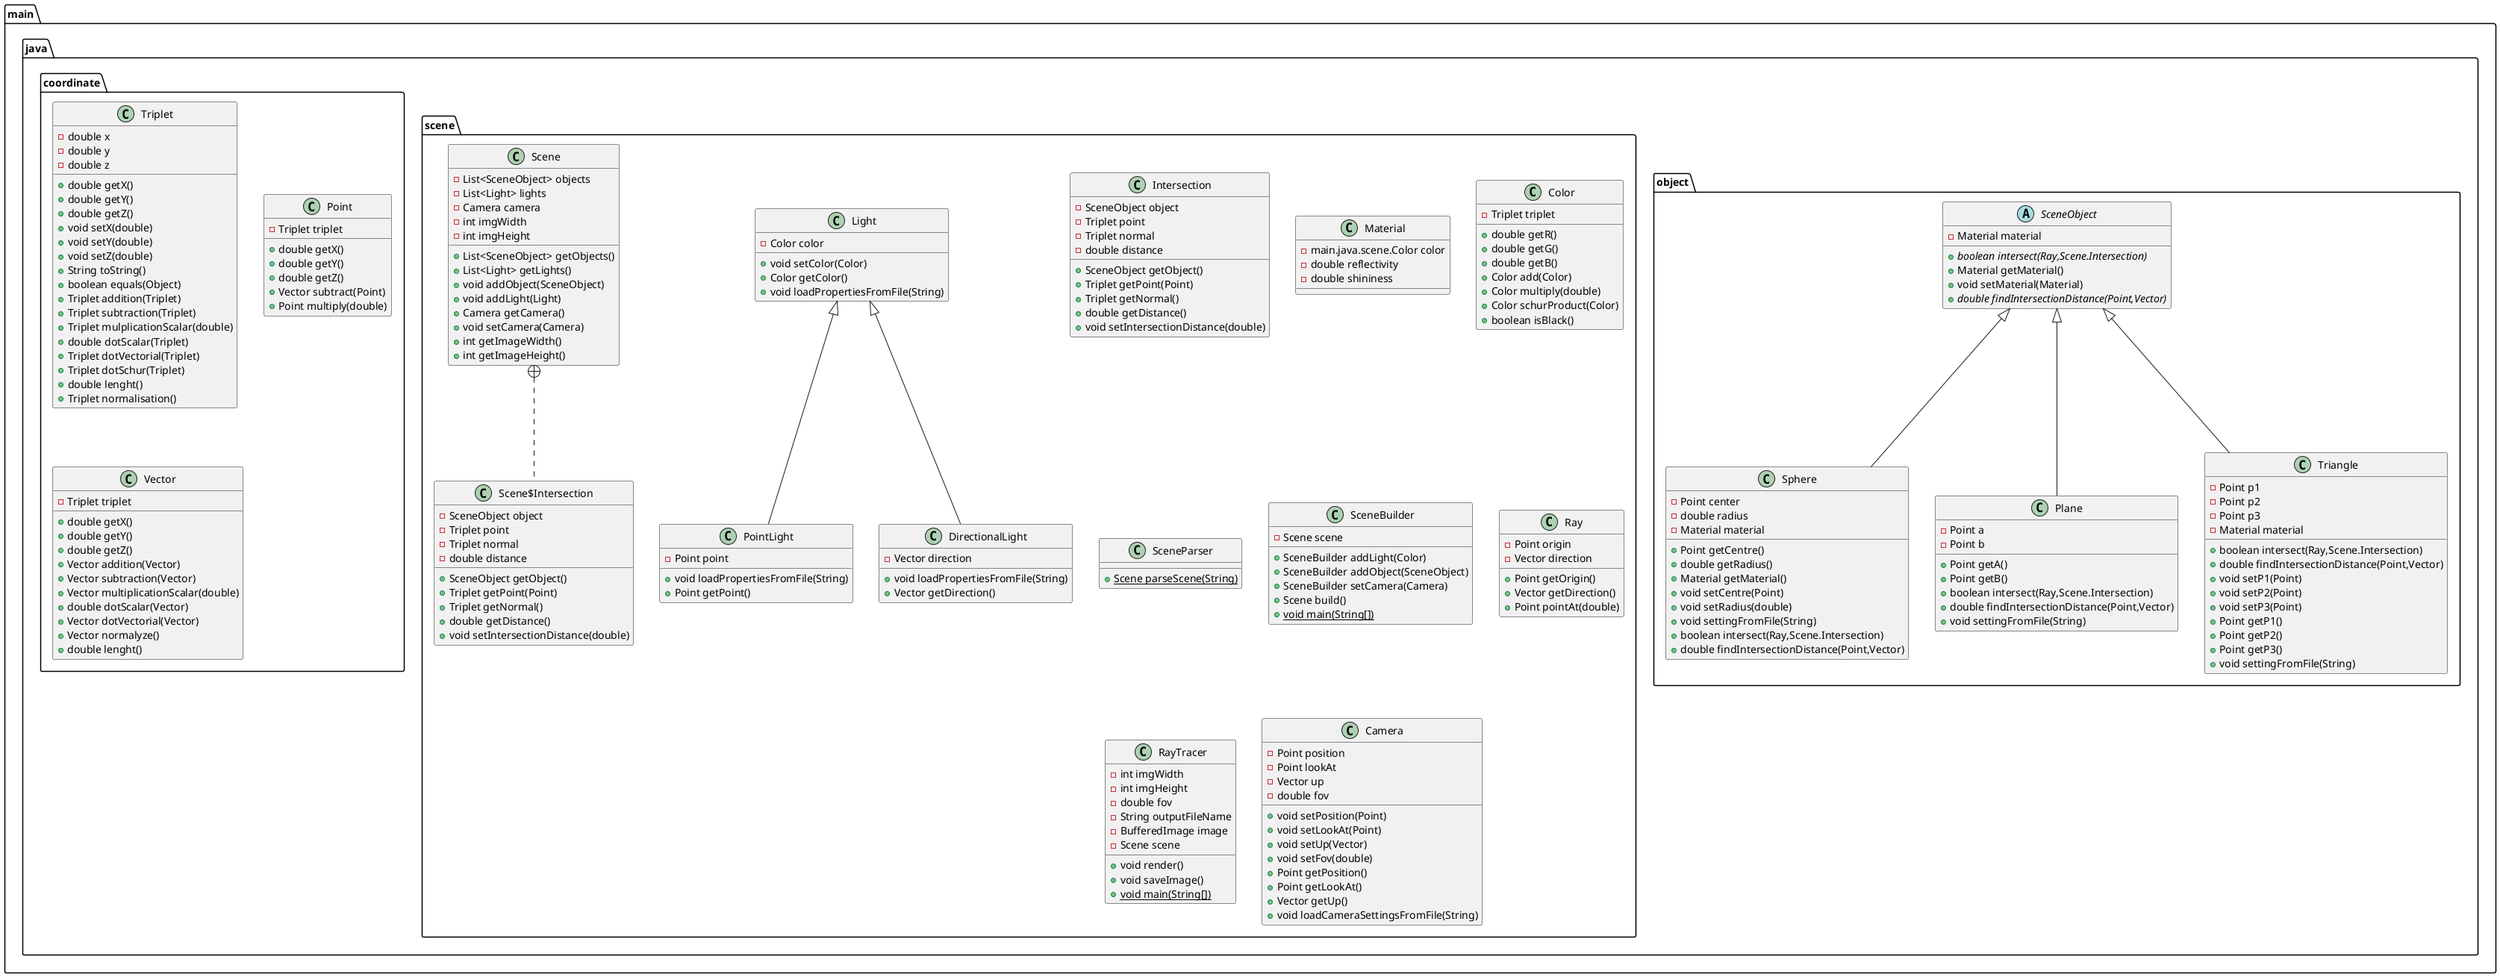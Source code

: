 @startuml
class main.java.object.Sphere {
- Point center
- double radius
- Material material
+ Point getCentre()
+ double getRadius()
+ Material getMaterial()
+ void setCentre(Point)
+ void setRadius(double)
+ void settingFromFile(String)
+ boolean intersect(Ray,Scene.Intersection)
+ double findIntersectionDistance(Point,Vector)
}
class main.java.scene.Intersection {
- SceneObject object
- Triplet point
- Triplet normal
- double distance
+ SceneObject getObject()
+ Triplet getPoint(Point)
+ Triplet getNormal()
+ double getDistance()
+ void setIntersectionDistance(double)
}
class main.java.scene.Material {
- main.java.scene.Color color
- double reflectivity
- double shininess
}
class main.java.scene.Color {
- Triplet triplet
+ double getR()
+ double getG()
+ double getB()
+ Color add(Color)
+ Color multiply(double)
+ Color schurProduct(Color)
+ boolean isBlack()
}
class main.java.object.Plane {
- Point a
- Point b
+ Point getA()
+ Point getB()
+ boolean intersect(Ray,Scene.Intersection)
+ double findIntersectionDistance(Point,Vector)
+ void settingFromFile(String)
}
class main.java.scene.SceneParser {
+ {static} Scene parseScene(String)
}
class main.java.scene.PointLight {
- Point point
+ void loadPropertiesFromFile(String)
+ Point getPoint()
}
class main.java.scene.Light {
- Color color
+ void setColor(Color)
+ Color getColor()
+ void loadPropertiesFromFile(String)
}
abstract class main.java.object.SceneObject {
- Material material
+ {abstract}boolean intersect(Ray,Scene.Intersection)
+ Material getMaterial()
+ void setMaterial(Material)
+ {abstract}double findIntersectionDistance(Point,Vector)
}
class main.java.coordinate.Triplet {
- double x
- double y
- double z
+ double getX()
+ double getY()
+ double getZ()
+ void setX(double)
+ void setY(double)
+ void setZ(double)
+ String toString()
+ boolean equals(Object)
+ Triplet addition(Triplet)
+ Triplet subtraction(Triplet)
+ Triplet mulplicationScalar(double)
+ double dotScalar(Triplet)
+ Triplet dotVectorial(Triplet)
+ Triplet dotSchur(Triplet)
+ double lenght()
+ Triplet normalisation()
}
class main.java.object.Triangle {
- Point p1
- Point p2
- Point p3
- Material material
+ boolean intersect(Ray,Scene.Intersection)
+ double findIntersectionDistance(Point,Vector)
+ void setP1(Point)
+ void setP2(Point)
+ void setP3(Point)
+ Point getP1()
+ Point getP2()
+ Point getP3()
+ void settingFromFile(String)
}
class main.java.coordinate.Point {
- Triplet triplet
+ double getX()
+ double getY()
+ double getZ()
+ Vector subtract(Point)
+ Point multiply(double)
}
class main.java.coordinate.Vector {
- Triplet triplet
+ double getX()
+ double getY()
+ double getZ()
+ Vector addition(Vector)
+ Vector subtraction(Vector)
+ Vector multiplicationScalar(double)
+ double dotScalar(Vector)
+ Vector dotVectorial(Vector)
+ Vector normalyze()
+ double lenght()
}
class main.java.scene.SceneBuilder {
- Scene scene
+ SceneBuilder addLight(Color)
+ SceneBuilder addObject(SceneObject)
+ SceneBuilder setCamera(Camera)
+ Scene build()
+ {static} void main(String[])
}
class main.java.scene.Ray {
- Point origin
- Vector direction
+ Point getOrigin()
+ Vector getDirection()
+ Point pointAt(double)
}
class main.java.scene.DirectionalLight {
- Vector direction
+ void loadPropertiesFromFile(String)
+ Vector getDirection()
}
class main.java.scene.RayTracer {
- int imgWidth
- int imgHeight
- double fov
- String outputFileName
- BufferedImage image
- Scene scene
+ void render()
+ void saveImage()
+ {static} void main(String[])
}
class main.java.scene.Camera {
- Point position
- Point lookAt
- Vector up
- double fov
+ void setPosition(Point)
+ void setLookAt(Point)
+ void setUp(Vector)
+ void setFov(double)
+ Point getPosition()
+ Point getLookAt()
+ Vector getUp()
+ void loadCameraSettingsFromFile(String)
}
class main.java.scene.Scene {
- List<SceneObject> objects
- List<Light> lights
- Camera camera
- int imgWidth
- int imgHeight
+ List<SceneObject> getObjects()
+ List<Light> getLights()
+ void addObject(SceneObject)
+ void addLight(Light)
+ Camera getCamera()
+ void setCamera(Camera)
+ int getImageWidth()
+ int getImageHeight()
}
class main.java.scene.Scene$Intersection {
- SceneObject object
- Triplet point
- Triplet normal
- double distance
+ SceneObject getObject()
+ Triplet getPoint(Point)
+ Triplet getNormal()
+ double getDistance()
+ void setIntersectionDistance(double)
}


main.java.object.SceneObject <|-- main.java.object.Sphere
main.java.object.SceneObject <|-- main.java.object.Plane
main.java.scene.Light <|-- main.java.scene.PointLight
main.java.object.SceneObject <|-- main.java.object.Triangle
main.java.scene.Light <|-- main.java.scene.DirectionalLight
main.java.scene.Scene +.. main.java.scene.Scene$Intersection
@enduml
